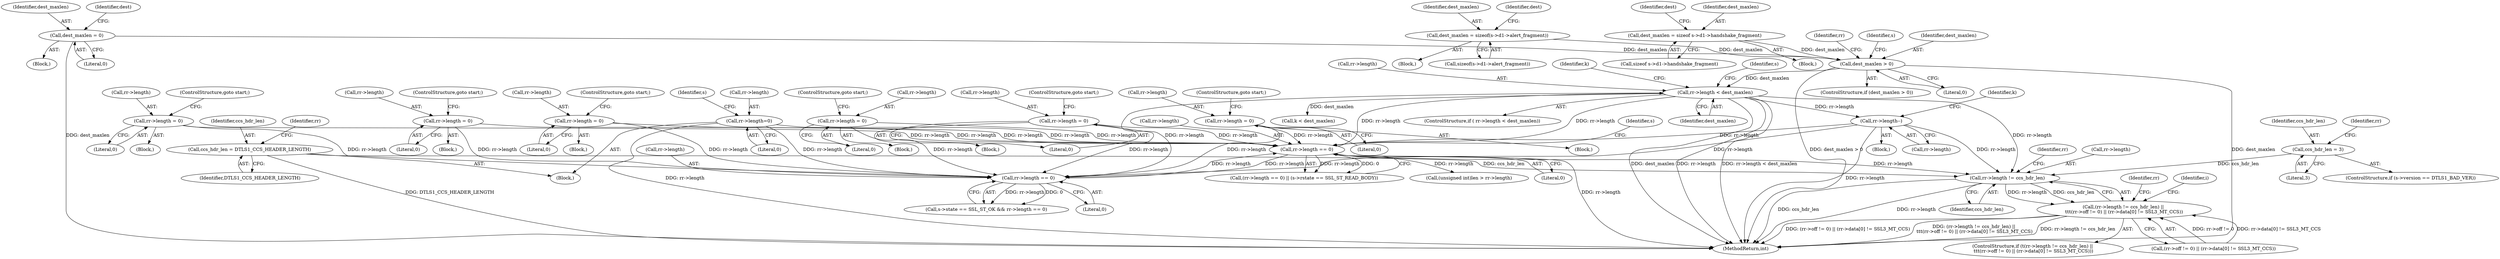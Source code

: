 digraph "0_openssl_103b171d8fc282ef435f8de9afbf7782e312961f_3@pointer" {
"1001333" [label="(Call,rr->length != ccs_hdr_len)"];
"1000782" [label="(Call,rr->length < dest_maxlen)"];
"1000361" [label="(Call,rr->length == 0)"];
"1001604" [label="(Call,rr->length = 0)"];
"1001487" [label="(Call,rr->length = 0)"];
"1000407" [label="(Call,rr->length = 0)"];
"1001359" [label="(Call,rr->length=0)"];
"1000793" [label="(Call,rr->length = 0)"];
"1000299" [label="(Call,rr->length == 0)"];
"1001464" [label="(Call,rr->length = 0)"];
"1000821" [label="(Call,rr->length--)"];
"1000447" [label="(Call,rr->length = 0)"];
"1000777" [label="(Call,dest_maxlen > 0)"];
"1000629" [label="(Call,dest_maxlen = 0)"];
"1000678" [label="(Call,dest_maxlen = sizeof(s->d1->alert_fragment))"];
"1000647" [label="(Call,dest_maxlen = sizeof s->d1->handshake_fragment)"];
"1001328" [label="(Call,ccs_hdr_len = 3)"];
"1001313" [label="(Call,ccs_hdr_len = DTLS1_CCS_HEADER_LENGTH)"];
"1001332" [label="(Call,(rr->length != ccs_hdr_len) || \n\t\t\t(rr->off != 0) || (rr->data[0] != SSL3_MT_CCS))"];
"1000786" [label="(Identifier,dest_maxlen)"];
"1001360" [label="(Call,rr->length)"];
"1000629" [label="(Call,dest_maxlen = 0)"];
"1000507" [label="(Call,(unsigned int)len > rr->length)"];
"1001363" [label="(Literal,0)"];
"1000406" [label="(Block,)"];
"1001492" [label="(ControlStructure,goto start;)"];
"1000630" [label="(Identifier,dest_maxlen)"];
"1001603" [label="(Block,)"];
"1001361" [label="(Identifier,rr)"];
"1001315" [label="(Identifier,DTLS1_CCS_HEADER_LENGTH)"];
"1000782" [label="(Call,rr->length < dest_maxlen)"];
"1000362" [label="(Call,rr->length)"];
"1001330" [label="(Literal,3)"];
"1000361" [label="(Call,rr->length == 0)"];
"1000679" [label="(Identifier,dest_maxlen)"];
"1000299" [label="(Call,rr->length == 0)"];
"1000649" [label="(Call,sizeof s->d1->handshake_fragment)"];
"1001313" [label="(Call,ccs_hdr_len = DTLS1_CCS_HEADER_LENGTH)"];
"1000678" [label="(Call,dest_maxlen = sizeof(s->d1->alert_fragment))"];
"1000784" [label="(Identifier,rr)"];
"1001318" [label="(Identifier,rr)"];
"1001337" [label="(Identifier,ccs_hdr_len)"];
"1001464" [label="(Call,rr->length = 0)"];
"1001341" [label="(Identifier,rr)"];
"1001338" [label="(Call,(rr->off != 0) || (rr->data[0] != SSL3_MT_CCS))"];
"1001608" [label="(Literal,0)"];
"1001468" [label="(Literal,0)"];
"1000677" [label="(Block,)"];
"1001707" [label="(MethodReturn,int)"];
"1000821" [label="(Call,rr->length--)"];
"1001463" [label="(Block,)"];
"1001366" [label="(Identifier,s)"];
"1000300" [label="(Call,rr->length)"];
"1000303" [label="(Literal,0)"];
"1000412" [label="(ControlStructure,goto start;)"];
"1000656" [label="(Identifier,dest)"];
"1000448" [label="(Call,rr->length)"];
"1000779" [label="(Literal,0)"];
"1001476" [label="(Block,)"];
"1000634" [label="(Identifier,dest)"];
"1000451" [label="(Literal,0)"];
"1000452" [label="(ControlStructure,goto start;)"];
"1000803" [label="(Call,k < dest_maxlen)"];
"1001322" [label="(ControlStructure,if (s->version == DTLS1_BAD_VER))"];
"1000777" [label="(Call,dest_maxlen > 0)"];
"1000626" [label="(Block,)"];
"1001488" [label="(Call,rr->length)"];
"1001332" [label="(Call,(rr->length != ccs_hdr_len) || \n\t\t\t(rr->off != 0) || (rr->data[0] != SSL3_MT_CCS))"];
"1000411" [label="(Literal,0)"];
"1000447" [label="(Call,rr->length = 0)"];
"1000647" [label="(Call,dest_maxlen = sizeof s->d1->handshake_fragment)"];
"1000790" [label="(Identifier,s)"];
"1001329" [label="(Identifier,ccs_hdr_len)"];
"1000687" [label="(Identifier,dest)"];
"1001353" [label="(Identifier,i)"];
"1000783" [label="(Call,rr->length)"];
"1000407" [label="(Call,rr->length = 0)"];
"1000808" [label="(Block,)"];
"1000794" [label="(Call,rr->length)"];
"1000793" [label="(Call,rr->length = 0)"];
"1000822" [label="(Call,rr->length)"];
"1000293" [label="(Call,s->state == SSL_ST_OK && rr->length == 0)"];
"1000365" [label="(Literal,0)"];
"1001609" [label="(ControlStructure,goto start;)"];
"1000833" [label="(Identifier,s)"];
"1000798" [label="(ControlStructure,goto start;)"];
"1001331" [label="(ControlStructure,if (\t(rr->length != ccs_hdr_len) || \n\t\t\t(rr->off != 0) || (rr->data[0] != SSL3_MT_CCS)))"];
"1001328" [label="(Call,ccs_hdr_len = 3)"];
"1000646" [label="(Block,)"];
"1001333" [label="(Call,rr->length != ccs_hdr_len)"];
"1000801" [label="(Identifier,k)"];
"1001604" [label="(Call,rr->length = 0)"];
"1001605" [label="(Call,rr->length)"];
"1001469" [label="(ControlStructure,goto start;)"];
"1000368" [label="(Identifier,s)"];
"1000648" [label="(Identifier,dest_maxlen)"];
"1000807" [label="(Identifier,k)"];
"1000776" [label="(ControlStructure,if (dest_maxlen > 0))"];
"1001334" [label="(Call,rr->length)"];
"1000408" [label="(Call,rr->length)"];
"1001310" [label="(Block,)"];
"1000680" [label="(Call,sizeof(s->d1->alert_fragment))"];
"1000781" [label="(ControlStructure,if ( rr->length < dest_maxlen))"];
"1001487" [label="(Call,rr->length = 0)"];
"1000787" [label="(Block,)"];
"1000425" [label="(Block,)"];
"1001359" [label="(Call,rr->length=0)"];
"1001491" [label="(Literal,0)"];
"1000631" [label="(Literal,0)"];
"1000360" [label="(Call,(rr->length == 0) || (s->rstate == SSL_ST_READ_BODY))"];
"1001465" [label="(Call,rr->length)"];
"1001335" [label="(Identifier,rr)"];
"1001314" [label="(Identifier,ccs_hdr_len)"];
"1000778" [label="(Identifier,dest_maxlen)"];
"1000797" [label="(Literal,0)"];
"1001333" -> "1001332"  [label="AST: "];
"1001333" -> "1001337"  [label="CFG: "];
"1001334" -> "1001333"  [label="AST: "];
"1001337" -> "1001333"  [label="AST: "];
"1001341" -> "1001333"  [label="CFG: "];
"1001332" -> "1001333"  [label="CFG: "];
"1001333" -> "1001707"  [label="DDG: ccs_hdr_len"];
"1001333" -> "1001707"  [label="DDG: rr->length"];
"1001333" -> "1001332"  [label="DDG: rr->length"];
"1001333" -> "1001332"  [label="DDG: ccs_hdr_len"];
"1000782" -> "1001333"  [label="DDG: rr->length"];
"1000361" -> "1001333"  [label="DDG: rr->length"];
"1000821" -> "1001333"  [label="DDG: rr->length"];
"1001328" -> "1001333"  [label="DDG: ccs_hdr_len"];
"1001313" -> "1001333"  [label="DDG: ccs_hdr_len"];
"1000782" -> "1000781"  [label="AST: "];
"1000782" -> "1000786"  [label="CFG: "];
"1000783" -> "1000782"  [label="AST: "];
"1000786" -> "1000782"  [label="AST: "];
"1000790" -> "1000782"  [label="CFG: "];
"1000801" -> "1000782"  [label="CFG: "];
"1000782" -> "1001707"  [label="DDG: rr->length"];
"1000782" -> "1001707"  [label="DDG: rr->length < dest_maxlen"];
"1000782" -> "1001707"  [label="DDG: dest_maxlen"];
"1000782" -> "1000299"  [label="DDG: rr->length"];
"1000782" -> "1000361"  [label="DDG: rr->length"];
"1000361" -> "1000782"  [label="DDG: rr->length"];
"1000777" -> "1000782"  [label="DDG: dest_maxlen"];
"1000782" -> "1000803"  [label="DDG: dest_maxlen"];
"1000782" -> "1000821"  [label="DDG: rr->length"];
"1000361" -> "1000360"  [label="AST: "];
"1000361" -> "1000365"  [label="CFG: "];
"1000362" -> "1000361"  [label="AST: "];
"1000365" -> "1000361"  [label="AST: "];
"1000368" -> "1000361"  [label="CFG: "];
"1000360" -> "1000361"  [label="CFG: "];
"1000361" -> "1001707"  [label="DDG: rr->length"];
"1000361" -> "1000299"  [label="DDG: rr->length"];
"1000361" -> "1000360"  [label="DDG: rr->length"];
"1000361" -> "1000360"  [label="DDG: 0"];
"1001604" -> "1000361"  [label="DDG: rr->length"];
"1001487" -> "1000361"  [label="DDG: rr->length"];
"1000407" -> "1000361"  [label="DDG: rr->length"];
"1001359" -> "1000361"  [label="DDG: rr->length"];
"1000793" -> "1000361"  [label="DDG: rr->length"];
"1000299" -> "1000361"  [label="DDG: rr->length"];
"1001464" -> "1000361"  [label="DDG: rr->length"];
"1000821" -> "1000361"  [label="DDG: rr->length"];
"1000447" -> "1000361"  [label="DDG: rr->length"];
"1000361" -> "1000507"  [label="DDG: rr->length"];
"1001604" -> "1001603"  [label="AST: "];
"1001604" -> "1001608"  [label="CFG: "];
"1001605" -> "1001604"  [label="AST: "];
"1001608" -> "1001604"  [label="AST: "];
"1001609" -> "1001604"  [label="CFG: "];
"1001604" -> "1000299"  [label="DDG: rr->length"];
"1001487" -> "1001476"  [label="AST: "];
"1001487" -> "1001491"  [label="CFG: "];
"1001488" -> "1001487"  [label="AST: "];
"1001491" -> "1001487"  [label="AST: "];
"1001492" -> "1001487"  [label="CFG: "];
"1001487" -> "1000299"  [label="DDG: rr->length"];
"1000407" -> "1000406"  [label="AST: "];
"1000407" -> "1000411"  [label="CFG: "];
"1000408" -> "1000407"  [label="AST: "];
"1000411" -> "1000407"  [label="AST: "];
"1000412" -> "1000407"  [label="CFG: "];
"1000407" -> "1000299"  [label="DDG: rr->length"];
"1001359" -> "1001310"  [label="AST: "];
"1001359" -> "1001363"  [label="CFG: "];
"1001360" -> "1001359"  [label="AST: "];
"1001363" -> "1001359"  [label="AST: "];
"1001366" -> "1001359"  [label="CFG: "];
"1001359" -> "1001707"  [label="DDG: rr->length"];
"1001359" -> "1000299"  [label="DDG: rr->length"];
"1000793" -> "1000787"  [label="AST: "];
"1000793" -> "1000797"  [label="CFG: "];
"1000794" -> "1000793"  [label="AST: "];
"1000797" -> "1000793"  [label="AST: "];
"1000798" -> "1000793"  [label="CFG: "];
"1000793" -> "1000299"  [label="DDG: rr->length"];
"1000299" -> "1000293"  [label="AST: "];
"1000299" -> "1000303"  [label="CFG: "];
"1000300" -> "1000299"  [label="AST: "];
"1000303" -> "1000299"  [label="AST: "];
"1000293" -> "1000299"  [label="CFG: "];
"1000299" -> "1000293"  [label="DDG: rr->length"];
"1000299" -> "1000293"  [label="DDG: 0"];
"1001464" -> "1000299"  [label="DDG: rr->length"];
"1000821" -> "1000299"  [label="DDG: rr->length"];
"1000447" -> "1000299"  [label="DDG: rr->length"];
"1001464" -> "1001463"  [label="AST: "];
"1001464" -> "1001468"  [label="CFG: "];
"1001465" -> "1001464"  [label="AST: "];
"1001468" -> "1001464"  [label="AST: "];
"1001469" -> "1001464"  [label="CFG: "];
"1000821" -> "1000808"  [label="AST: "];
"1000821" -> "1000822"  [label="CFG: "];
"1000822" -> "1000821"  [label="AST: "];
"1000807" -> "1000821"  [label="CFG: "];
"1000821" -> "1001707"  [label="DDG: rr->length"];
"1000447" -> "1000425"  [label="AST: "];
"1000447" -> "1000451"  [label="CFG: "];
"1000448" -> "1000447"  [label="AST: "];
"1000451" -> "1000447"  [label="AST: "];
"1000452" -> "1000447"  [label="CFG: "];
"1000777" -> "1000776"  [label="AST: "];
"1000777" -> "1000779"  [label="CFG: "];
"1000778" -> "1000777"  [label="AST: "];
"1000779" -> "1000777"  [label="AST: "];
"1000784" -> "1000777"  [label="CFG: "];
"1000833" -> "1000777"  [label="CFG: "];
"1000777" -> "1001707"  [label="DDG: dest_maxlen > 0"];
"1000777" -> "1001707"  [label="DDG: dest_maxlen"];
"1000629" -> "1000777"  [label="DDG: dest_maxlen"];
"1000678" -> "1000777"  [label="DDG: dest_maxlen"];
"1000647" -> "1000777"  [label="DDG: dest_maxlen"];
"1000629" -> "1000626"  [label="AST: "];
"1000629" -> "1000631"  [label="CFG: "];
"1000630" -> "1000629"  [label="AST: "];
"1000631" -> "1000629"  [label="AST: "];
"1000634" -> "1000629"  [label="CFG: "];
"1000629" -> "1001707"  [label="DDG: dest_maxlen"];
"1000678" -> "1000677"  [label="AST: "];
"1000678" -> "1000680"  [label="CFG: "];
"1000679" -> "1000678"  [label="AST: "];
"1000680" -> "1000678"  [label="AST: "];
"1000687" -> "1000678"  [label="CFG: "];
"1000647" -> "1000646"  [label="AST: "];
"1000647" -> "1000649"  [label="CFG: "];
"1000648" -> "1000647"  [label="AST: "];
"1000649" -> "1000647"  [label="AST: "];
"1000656" -> "1000647"  [label="CFG: "];
"1001328" -> "1001322"  [label="AST: "];
"1001328" -> "1001330"  [label="CFG: "];
"1001329" -> "1001328"  [label="AST: "];
"1001330" -> "1001328"  [label="AST: "];
"1001335" -> "1001328"  [label="CFG: "];
"1001313" -> "1001310"  [label="AST: "];
"1001313" -> "1001315"  [label="CFG: "];
"1001314" -> "1001313"  [label="AST: "];
"1001315" -> "1001313"  [label="AST: "];
"1001318" -> "1001313"  [label="CFG: "];
"1001313" -> "1001707"  [label="DDG: DTLS1_CCS_HEADER_LENGTH"];
"1001332" -> "1001331"  [label="AST: "];
"1001332" -> "1001338"  [label="CFG: "];
"1001338" -> "1001332"  [label="AST: "];
"1001353" -> "1001332"  [label="CFG: "];
"1001361" -> "1001332"  [label="CFG: "];
"1001332" -> "1001707"  [label="DDG: rr->length != ccs_hdr_len"];
"1001332" -> "1001707"  [label="DDG: (rr->off != 0) || (rr->data[0] != SSL3_MT_CCS)"];
"1001332" -> "1001707"  [label="DDG: (rr->length != ccs_hdr_len) || \n\t\t\t(rr->off != 0) || (rr->data[0] != SSL3_MT_CCS)"];
"1001338" -> "1001332"  [label="DDG: rr->off != 0"];
"1001338" -> "1001332"  [label="DDG: rr->data[0] != SSL3_MT_CCS"];
}
